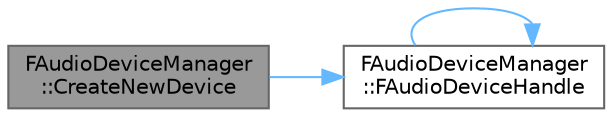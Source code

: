 digraph "FAudioDeviceManager::CreateNewDevice"
{
 // INTERACTIVE_SVG=YES
 // LATEX_PDF_SIZE
  bgcolor="transparent";
  edge [fontname=Helvetica,fontsize=10,labelfontname=Helvetica,labelfontsize=10];
  node [fontname=Helvetica,fontsize=10,shape=box,height=0.2,width=0.4];
  rankdir="LR";
  Node1 [id="Node000001",label="FAudioDeviceManager\l::CreateNewDevice",height=0.2,width=0.4,color="gray40", fillcolor="grey60", style="filled", fontcolor="black",tooltip=" "];
  Node1 -> Node2 [id="edge1_Node000001_Node000002",color="steelblue1",style="solid",tooltip=" "];
  Node2 [id="Node000002",label="FAudioDeviceManager\l::FAudioDeviceHandle",height=0.2,width=0.4,color="grey40", fillcolor="white", style="filled",URL="$d1/dd9/classFAudioDeviceManager.html#a70391a363f0e26bc1e5db0c4c76fc9be",tooltip=" "];
  Node2 -> Node2 [id="edge2_Node000002_Node000002",color="steelblue1",style="solid",tooltip=" "];
}
